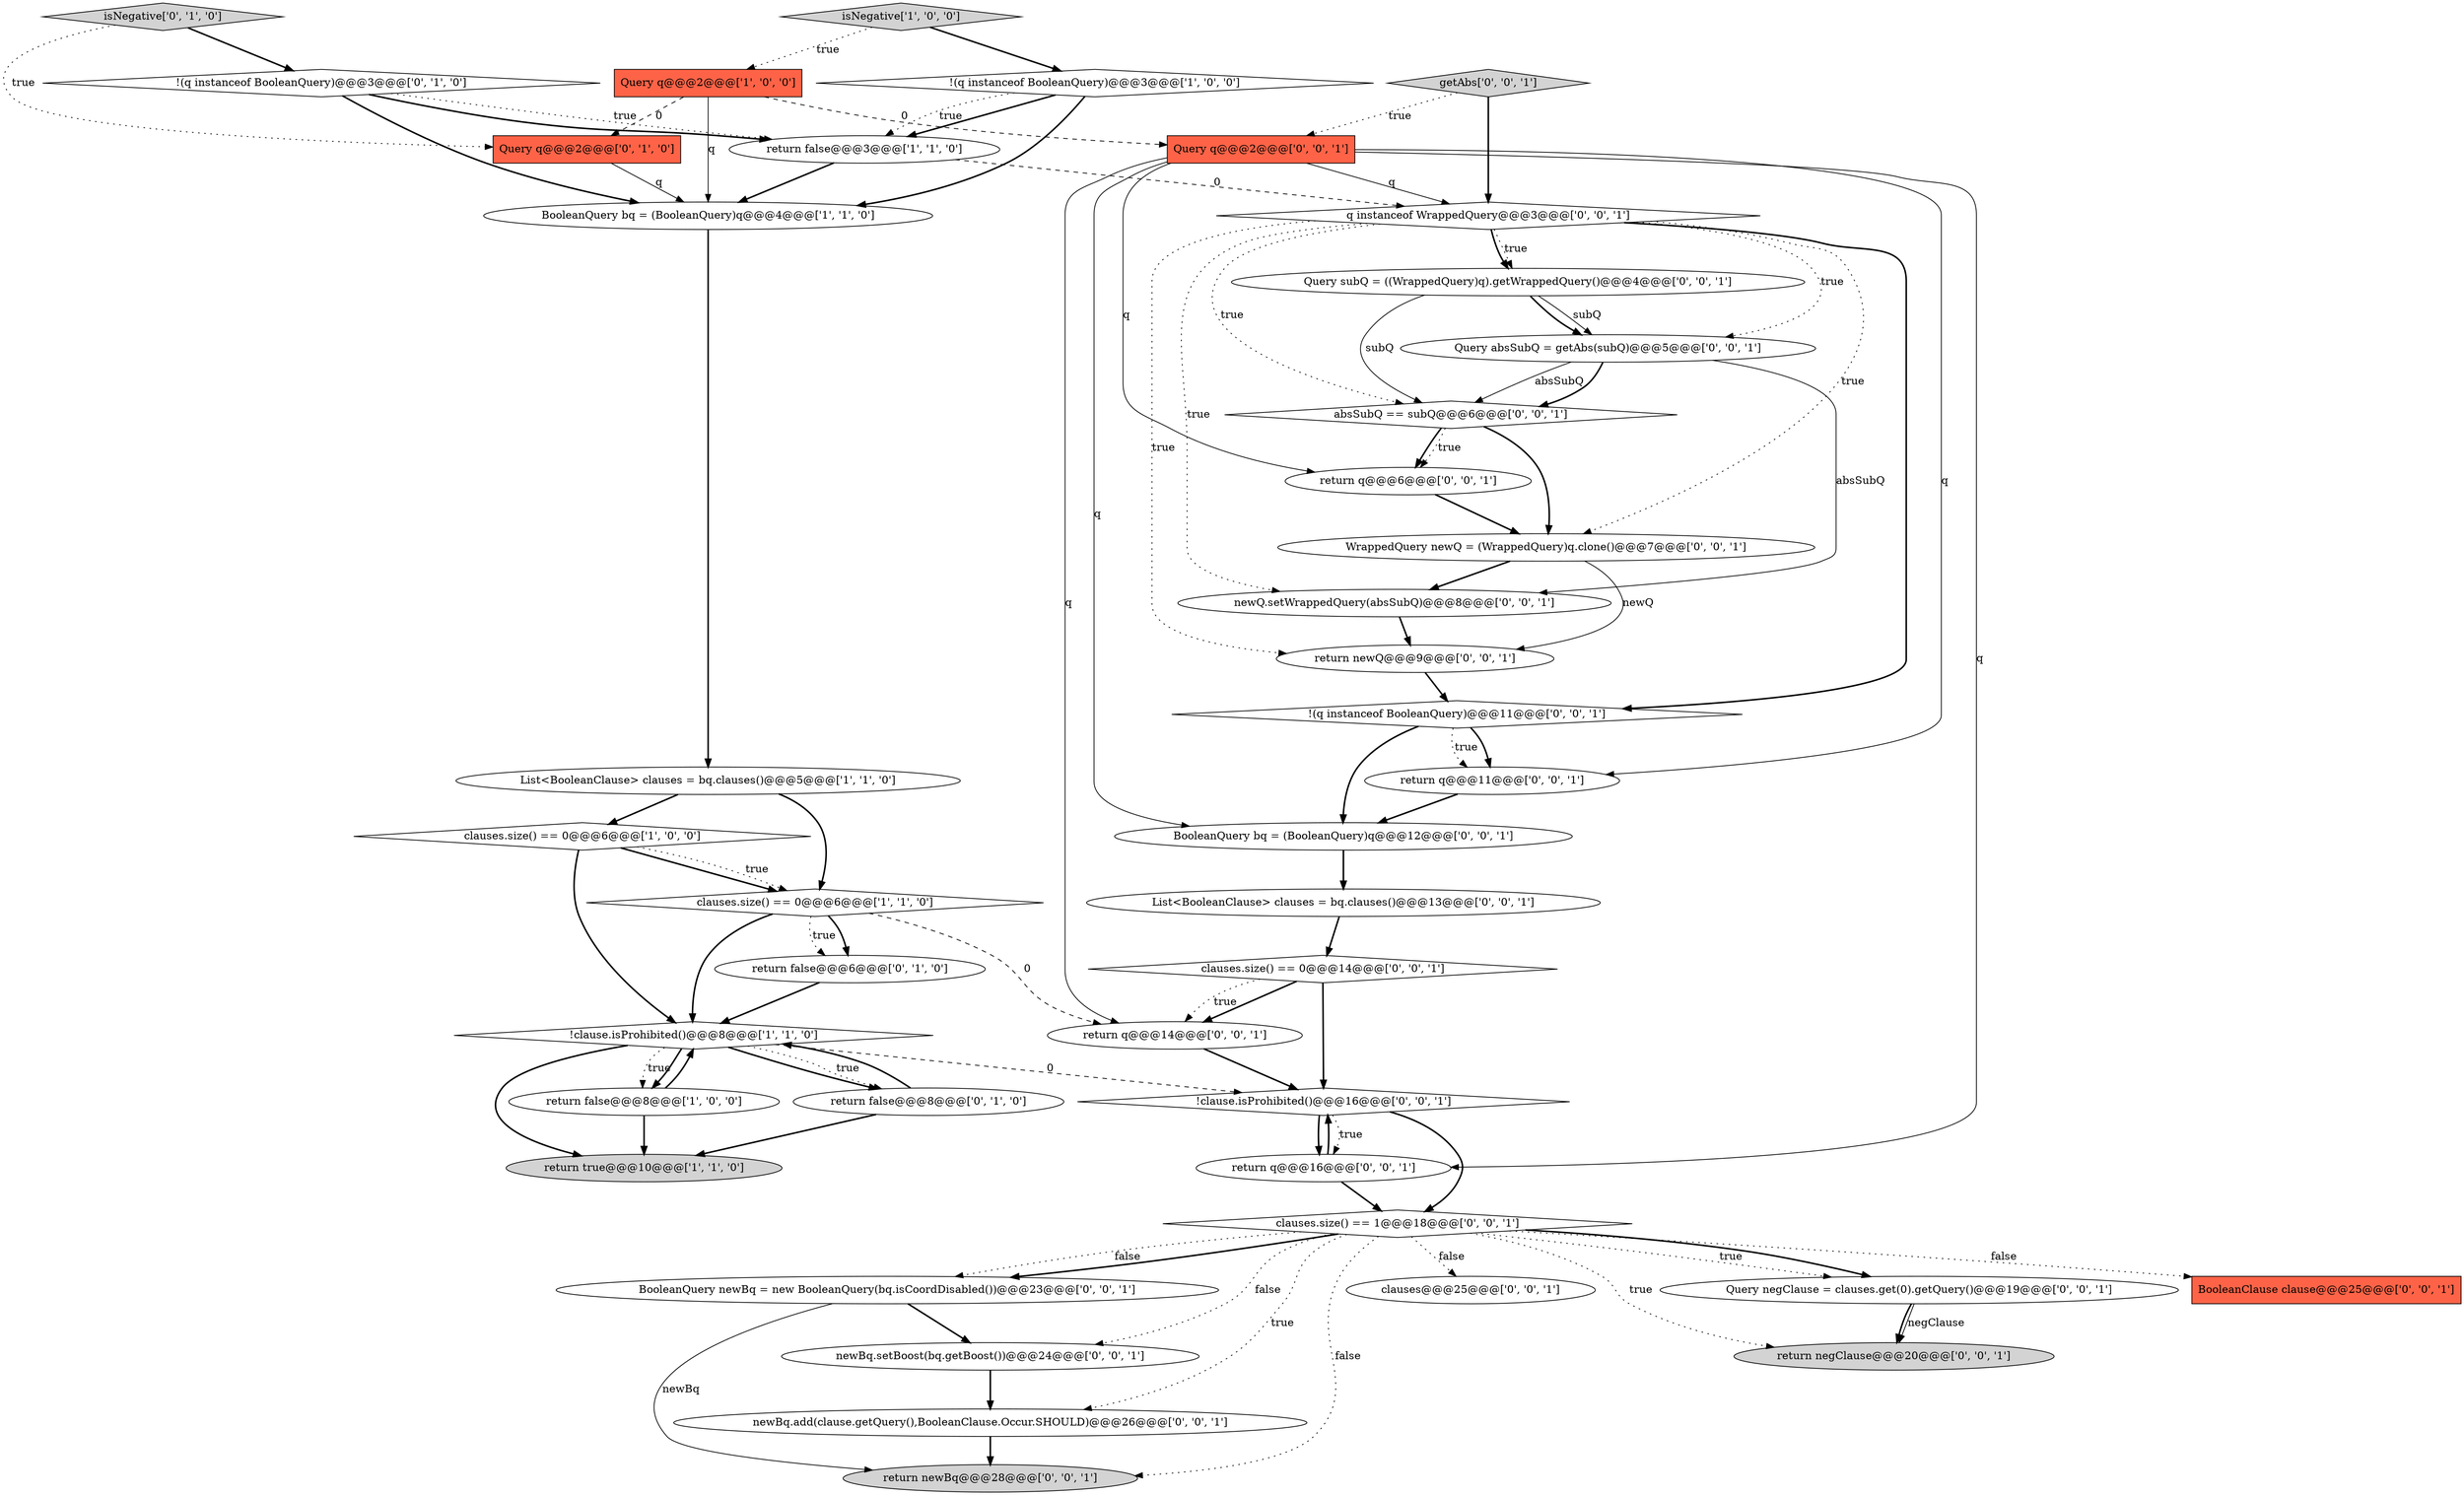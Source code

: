 digraph {
10 [style = filled, label = "!clause.isProhibited()@@@8@@@['1', '1', '0']", fillcolor = white, shape = diamond image = "AAA0AAABBB1BBB"];
19 [style = filled, label = "BooleanQuery bq = (BooleanQuery)q@@@12@@@['0', '0', '1']", fillcolor = white, shape = ellipse image = "AAA0AAABBB3BBB"];
6 [style = filled, label = "return false@@@8@@@['1', '0', '0']", fillcolor = white, shape = ellipse image = "AAA0AAABBB1BBB"];
22 [style = filled, label = "Query q@@@2@@@['0', '0', '1']", fillcolor = tomato, shape = box image = "AAA0AAABBB3BBB"];
4 [style = filled, label = "return false@@@3@@@['1', '1', '0']", fillcolor = white, shape = ellipse image = "AAA0AAABBB1BBB"];
2 [style = filled, label = "!(q instanceof BooleanQuery)@@@3@@@['1', '0', '0']", fillcolor = white, shape = diamond image = "AAA0AAABBB1BBB"];
21 [style = filled, label = "return q@@@16@@@['0', '0', '1']", fillcolor = white, shape = ellipse image = "AAA0AAABBB3BBB"];
1 [style = filled, label = "List<BooleanClause> clauses = bq.clauses()@@@5@@@['1', '1', '0']", fillcolor = white, shape = ellipse image = "AAA0AAABBB1BBB"];
15 [style = filled, label = "isNegative['0', '1', '0']", fillcolor = lightgray, shape = diamond image = "AAA0AAABBB2BBB"];
39 [style = filled, label = "List<BooleanClause> clauses = bq.clauses()@@@13@@@['0', '0', '1']", fillcolor = white, shape = ellipse image = "AAA0AAABBB3BBB"];
3 [style = filled, label = "return true@@@10@@@['1', '1', '0']", fillcolor = lightgray, shape = ellipse image = "AAA0AAABBB1BBB"];
12 [style = filled, label = "return false@@@8@@@['0', '1', '0']", fillcolor = white, shape = ellipse image = "AAA0AAABBB2BBB"];
27 [style = filled, label = "return q@@@14@@@['0', '0', '1']", fillcolor = white, shape = ellipse image = "AAA0AAABBB3BBB"];
32 [style = filled, label = "newBq.setBoost(bq.getBoost())@@@24@@@['0', '0', '1']", fillcolor = white, shape = ellipse image = "AAA0AAABBB3BBB"];
26 [style = filled, label = "newBq.add(clause.getQuery(),BooleanClause.Occur.SHOULD)@@@26@@@['0', '0', '1']", fillcolor = white, shape = ellipse image = "AAA0AAABBB3BBB"];
5 [style = filled, label = "isNegative['1', '0', '0']", fillcolor = lightgray, shape = diamond image = "AAA0AAABBB1BBB"];
20 [style = filled, label = "Query absSubQ = getAbs(subQ)@@@5@@@['0', '0', '1']", fillcolor = white, shape = ellipse image = "AAA0AAABBB3BBB"];
7 [style = filled, label = "clauses.size() == 0@@@6@@@['1', '0', '0']", fillcolor = white, shape = diamond image = "AAA0AAABBB1BBB"];
23 [style = filled, label = "Query subQ = ((WrappedQuery)q).getWrappedQuery()@@@4@@@['0', '0', '1']", fillcolor = white, shape = ellipse image = "AAA0AAABBB3BBB"];
30 [style = filled, label = "return q@@@11@@@['0', '0', '1']", fillcolor = white, shape = ellipse image = "AAA0AAABBB3BBB"];
24 [style = filled, label = "getAbs['0', '0', '1']", fillcolor = lightgray, shape = diamond image = "AAA0AAABBB3BBB"];
31 [style = filled, label = "!clause.isProhibited()@@@16@@@['0', '0', '1']", fillcolor = white, shape = diamond image = "AAA0AAABBB3BBB"];
37 [style = filled, label = "!(q instanceof BooleanQuery)@@@11@@@['0', '0', '1']", fillcolor = white, shape = diamond image = "AAA0AAABBB3BBB"];
34 [style = filled, label = "absSubQ == subQ@@@6@@@['0', '0', '1']", fillcolor = white, shape = diamond image = "AAA0AAABBB3BBB"];
25 [style = filled, label = "return newQ@@@9@@@['0', '0', '1']", fillcolor = white, shape = ellipse image = "AAA0AAABBB3BBB"];
11 [style = filled, label = "return false@@@6@@@['0', '1', '0']", fillcolor = white, shape = ellipse image = "AAA0AAABBB2BBB"];
40 [style = filled, label = "BooleanQuery newBq = new BooleanQuery(bq.isCoordDisabled())@@@23@@@['0', '0', '1']", fillcolor = white, shape = ellipse image = "AAA0AAABBB3BBB"];
0 [style = filled, label = "BooleanQuery bq = (BooleanQuery)q@@@4@@@['1', '1', '0']", fillcolor = white, shape = ellipse image = "AAA0AAABBB1BBB"];
38 [style = filled, label = "return newBq@@@28@@@['0', '0', '1']", fillcolor = lightgray, shape = ellipse image = "AAA0AAABBB3BBB"];
13 [style = filled, label = "Query q@@@2@@@['0', '1', '0']", fillcolor = tomato, shape = box image = "AAA1AAABBB2BBB"];
17 [style = filled, label = "clauses.size() == 0@@@14@@@['0', '0', '1']", fillcolor = white, shape = diamond image = "AAA0AAABBB3BBB"];
29 [style = filled, label = "clauses@@@25@@@['0', '0', '1']", fillcolor = white, shape = ellipse image = "AAA0AAABBB3BBB"];
42 [style = filled, label = "return negClause@@@20@@@['0', '0', '1']", fillcolor = lightgray, shape = ellipse image = "AAA0AAABBB3BBB"];
9 [style = filled, label = "Query q@@@2@@@['1', '0', '0']", fillcolor = tomato, shape = box image = "AAA1AAABBB1BBB"];
16 [style = filled, label = "WrappedQuery newQ = (WrappedQuery)q.clone()@@@7@@@['0', '0', '1']", fillcolor = white, shape = ellipse image = "AAA0AAABBB3BBB"];
8 [style = filled, label = "clauses.size() == 0@@@6@@@['1', '1', '0']", fillcolor = white, shape = diamond image = "AAA0AAABBB1BBB"];
36 [style = filled, label = "return q@@@6@@@['0', '0', '1']", fillcolor = white, shape = ellipse image = "AAA0AAABBB3BBB"];
14 [style = filled, label = "!(q instanceof BooleanQuery)@@@3@@@['0', '1', '0']", fillcolor = white, shape = diamond image = "AAA0AAABBB2BBB"];
35 [style = filled, label = "q instanceof WrappedQuery@@@3@@@['0', '0', '1']", fillcolor = white, shape = diamond image = "AAA0AAABBB3BBB"];
41 [style = filled, label = "BooleanClause clause@@@25@@@['0', '0', '1']", fillcolor = tomato, shape = box image = "AAA0AAABBB3BBB"];
28 [style = filled, label = "clauses.size() == 1@@@18@@@['0', '0', '1']", fillcolor = white, shape = diamond image = "AAA0AAABBB3BBB"];
33 [style = filled, label = "Query negClause = clauses.get(0).getQuery()@@@19@@@['0', '0', '1']", fillcolor = white, shape = ellipse image = "AAA0AAABBB3BBB"];
18 [style = filled, label = "newQ.setWrappedQuery(absSubQ)@@@8@@@['0', '0', '1']", fillcolor = white, shape = ellipse image = "AAA0AAABBB3BBB"];
35->20 [style = dotted, label="true"];
6->3 [style = bold, label=""];
8->10 [style = bold, label=""];
22->35 [style = solid, label="q"];
20->18 [style = solid, label="absSubQ"];
20->34 [style = solid, label="absSubQ"];
23->34 [style = solid, label="subQ"];
31->21 [style = bold, label=""];
13->0 [style = solid, label="q"];
7->8 [style = bold, label=""];
22->19 [style = solid, label="q"];
35->16 [style = dotted, label="true"];
21->28 [style = bold, label=""];
31->21 [style = dotted, label="true"];
35->23 [style = bold, label=""];
9->0 [style = solid, label="q"];
12->10 [style = bold, label=""];
21->31 [style = bold, label=""];
35->37 [style = bold, label=""];
10->12 [style = bold, label=""];
33->42 [style = bold, label=""];
9->13 [style = dashed, label="0"];
5->9 [style = dotted, label="true"];
28->38 [style = dotted, label="false"];
17->27 [style = bold, label=""];
8->11 [style = bold, label=""];
17->27 [style = dotted, label="true"];
10->6 [style = dotted, label="true"];
28->29 [style = dotted, label="false"];
20->34 [style = bold, label=""];
19->39 [style = bold, label=""];
10->31 [style = dashed, label="0"];
27->31 [style = bold, label=""];
16->25 [style = solid, label="newQ"];
2->4 [style = bold, label=""];
32->26 [style = bold, label=""];
4->0 [style = bold, label=""];
15->13 [style = dotted, label="true"];
30->19 [style = bold, label=""];
25->37 [style = bold, label=""];
24->22 [style = dotted, label="true"];
34->36 [style = bold, label=""];
18->25 [style = bold, label=""];
36->16 [style = bold, label=""];
35->18 [style = dotted, label="true"];
31->28 [style = bold, label=""];
14->4 [style = dotted, label="true"];
7->8 [style = dotted, label="true"];
4->35 [style = dashed, label="0"];
35->25 [style = dotted, label="true"];
14->4 [style = bold, label=""];
40->38 [style = solid, label="newBq"];
23->20 [style = bold, label=""];
16->18 [style = bold, label=""];
1->8 [style = bold, label=""];
15->14 [style = bold, label=""];
37->30 [style = bold, label=""];
34->36 [style = dotted, label="true"];
22->27 [style = solid, label="q"];
28->41 [style = dotted, label="false"];
9->22 [style = dashed, label="0"];
28->32 [style = dotted, label="false"];
1->7 [style = bold, label=""];
10->6 [style = bold, label=""];
28->40 [style = dotted, label="false"];
23->20 [style = solid, label="subQ"];
2->0 [style = bold, label=""];
22->30 [style = solid, label="q"];
39->17 [style = bold, label=""];
11->10 [style = bold, label=""];
0->1 [style = bold, label=""];
6->10 [style = bold, label=""];
34->16 [style = bold, label=""];
28->42 [style = dotted, label="true"];
2->4 [style = dotted, label="true"];
40->32 [style = bold, label=""];
8->11 [style = dotted, label="true"];
12->3 [style = bold, label=""];
35->23 [style = dotted, label="true"];
22->21 [style = solid, label="q"];
10->12 [style = dotted, label="true"];
28->40 [style = bold, label=""];
7->10 [style = bold, label=""];
24->35 [style = bold, label=""];
28->33 [style = dotted, label="true"];
17->31 [style = bold, label=""];
10->3 [style = bold, label=""];
37->30 [style = dotted, label="true"];
22->36 [style = solid, label="q"];
26->38 [style = bold, label=""];
5->2 [style = bold, label=""];
28->33 [style = bold, label=""];
14->0 [style = bold, label=""];
33->42 [style = solid, label="negClause"];
28->26 [style = dotted, label="true"];
35->34 [style = dotted, label="true"];
8->27 [style = dashed, label="0"];
37->19 [style = bold, label=""];
}
